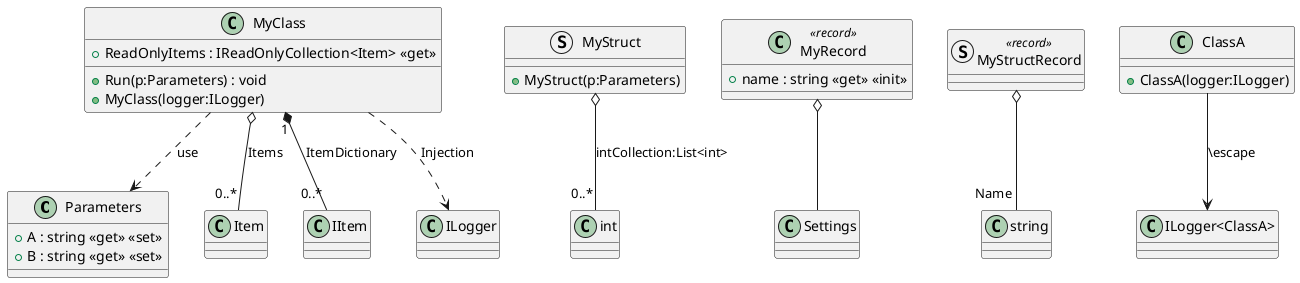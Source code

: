 ﻿@startuml
class Parameters {
    + A : string <<get>> <<set>>
    + B : string <<get>> <<set>>
}
class MyClass {
    + ReadOnlyItems : IReadOnlyCollection<Item> <<get>>
    + Run(p:Parameters) : void
    + MyClass(logger:ILogger)
}
struct MyStruct {
    + MyStruct(p:Parameters)
}
class MyRecord <<record>> {
    + name : string <<get>> <<init>>
}
struct MyStructRecord <<record>> {
}
class ClassA {
    + ClassA(logger:ILogger)
}
MyClass o-- "0..*" Item : "Items"
MyClass "1" *-- "0..*" IItem : "ItemDictionary"
MyClass ..> Parameters : "use"
MyClass ..> ILogger : "Injection"
MyStruct o-- "0..*" int : "intCollection:List<int>"
MyRecord o-- Settings
MyStructRecord o-- "Name" string
ClassA --> "ILogger<ClassA>" : ""\escape	""
@enduml
